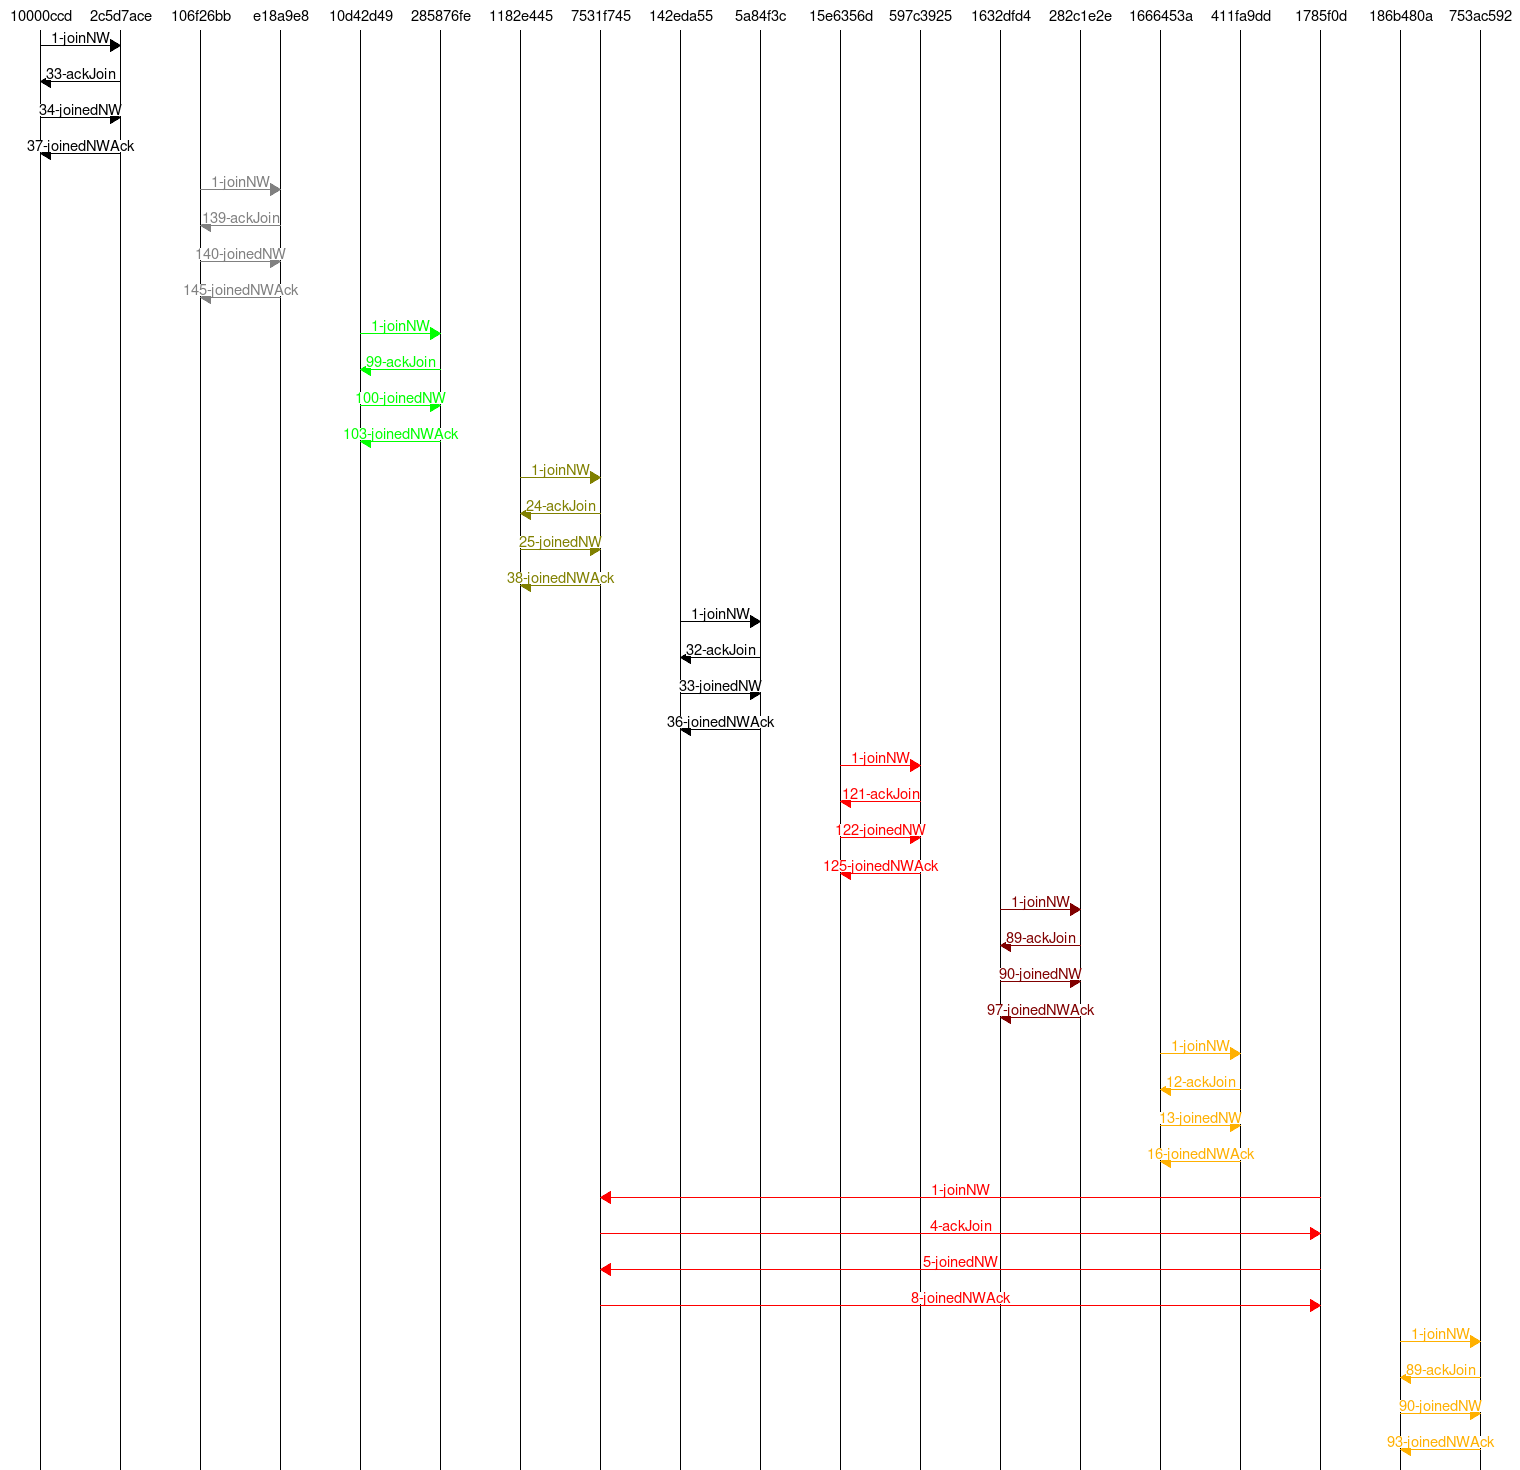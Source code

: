 msc { 
10000ccd,2c5d7ace,106f26bb,e18a9e8,10d42d49,285876fe,1182e445,7531f745,142eda55,5a84f3c,15e6356d,597c3925,1632dfd4,282c1e2e,1666453a,411fa9dd,1785f0d,186b480a,753ac592;

10000ccd=>2c5d7ace [label="1-joinNW", textcolor="black", linecolor="black"];
2c5d7ace=>10000ccd [label="33-ackJoin", textcolor="black", linecolor="black"];
10000ccd=>2c5d7ace [label="34-joinedNW", textcolor="black", linecolor="black"];
2c5d7ace=>10000ccd [label="37-joinedNWAck", textcolor="black", linecolor="black"];
106f26bb=>e18a9e8 [label="1-joinNW", textcolor="gray", linecolor="gray"];
e18a9e8=>106f26bb [label="139-ackJoin", textcolor="gray", linecolor="gray"];
106f26bb=>e18a9e8 [label="140-joinedNW", textcolor="gray", linecolor="gray"];
e18a9e8=>106f26bb [label="145-joinedNWAck", textcolor="gray", linecolor="gray"];
10d42d49=>285876fe [label="1-joinNW", textcolor="green", linecolor="green"];
285876fe=>10d42d49 [label="99-ackJoin", textcolor="green", linecolor="green"];
10d42d49=>285876fe [label="100-joinedNW", textcolor="green", linecolor="green"];
285876fe=>10d42d49 [label="103-joinedNWAck", textcolor="green", linecolor="green"];
1182e445=>7531f745 [label="1-joinNW", textcolor="olive", linecolor="olive"];
7531f745=>1182e445 [label="24-ackJoin", textcolor="olive", linecolor="olive"];
1182e445=>7531f745 [label="25-joinedNW", textcolor="olive", linecolor="olive"];
7531f745=>1182e445 [label="38-joinedNWAck", textcolor="olive", linecolor="olive"];
142eda55=>5a84f3c [label="1-joinNW", textcolor="black", linecolor="black"];
5a84f3c=>142eda55 [label="32-ackJoin", textcolor="black", linecolor="black"];
142eda55=>5a84f3c [label="33-joinedNW", textcolor="black", linecolor="black"];
5a84f3c=>142eda55 [label="36-joinedNWAck", textcolor="black", linecolor="black"];
15e6356d=>597c3925 [label="1-joinNW", textcolor="red", linecolor="red"];
597c3925=>15e6356d [label="121-ackJoin", textcolor="red", linecolor="red"];
15e6356d=>597c3925 [label="122-joinedNW", textcolor="red", linecolor="red"];
597c3925=>15e6356d [label="125-joinedNWAck", textcolor="red", linecolor="red"];
1632dfd4=>282c1e2e [label="1-joinNW", textcolor="maroon", linecolor="maroon"];
282c1e2e=>1632dfd4 [label="89-ackJoin", textcolor="maroon", linecolor="maroon"];
1632dfd4=>282c1e2e [label="90-joinedNW", textcolor="maroon", linecolor="maroon"];
282c1e2e=>1632dfd4 [label="97-joinedNWAck", textcolor="maroon", linecolor="maroon"];
1666453a=>411fa9dd [label="1-joinNW", textcolor="orange", linecolor="orange"];
411fa9dd=>1666453a [label="12-ackJoin", textcolor="orange", linecolor="orange"];
1666453a=>411fa9dd [label="13-joinedNW", textcolor="orange", linecolor="orange"];
411fa9dd=>1666453a [label="16-joinedNWAck", textcolor="orange", linecolor="orange"];
1785f0d=>7531f745 [label="1-joinNW", textcolor="red", linecolor="red"];
7531f745=>1785f0d [label="4-ackJoin", textcolor="red", linecolor="red"];
1785f0d=>7531f745 [label="5-joinedNW", textcolor="red", linecolor="red"];
7531f745=>1785f0d [label="8-joinedNWAck", textcolor="red", linecolor="red"];
186b480a=>753ac592 [label="1-joinNW", textcolor="orange", linecolor="orange"];
753ac592=>186b480a [label="89-ackJoin", textcolor="orange", linecolor="orange"];
186b480a=>753ac592 [label="90-joinedNW", textcolor="orange", linecolor="orange"];
753ac592=>186b480a [label="93-joinedNWAck", textcolor="orange", linecolor="orange"];
}
